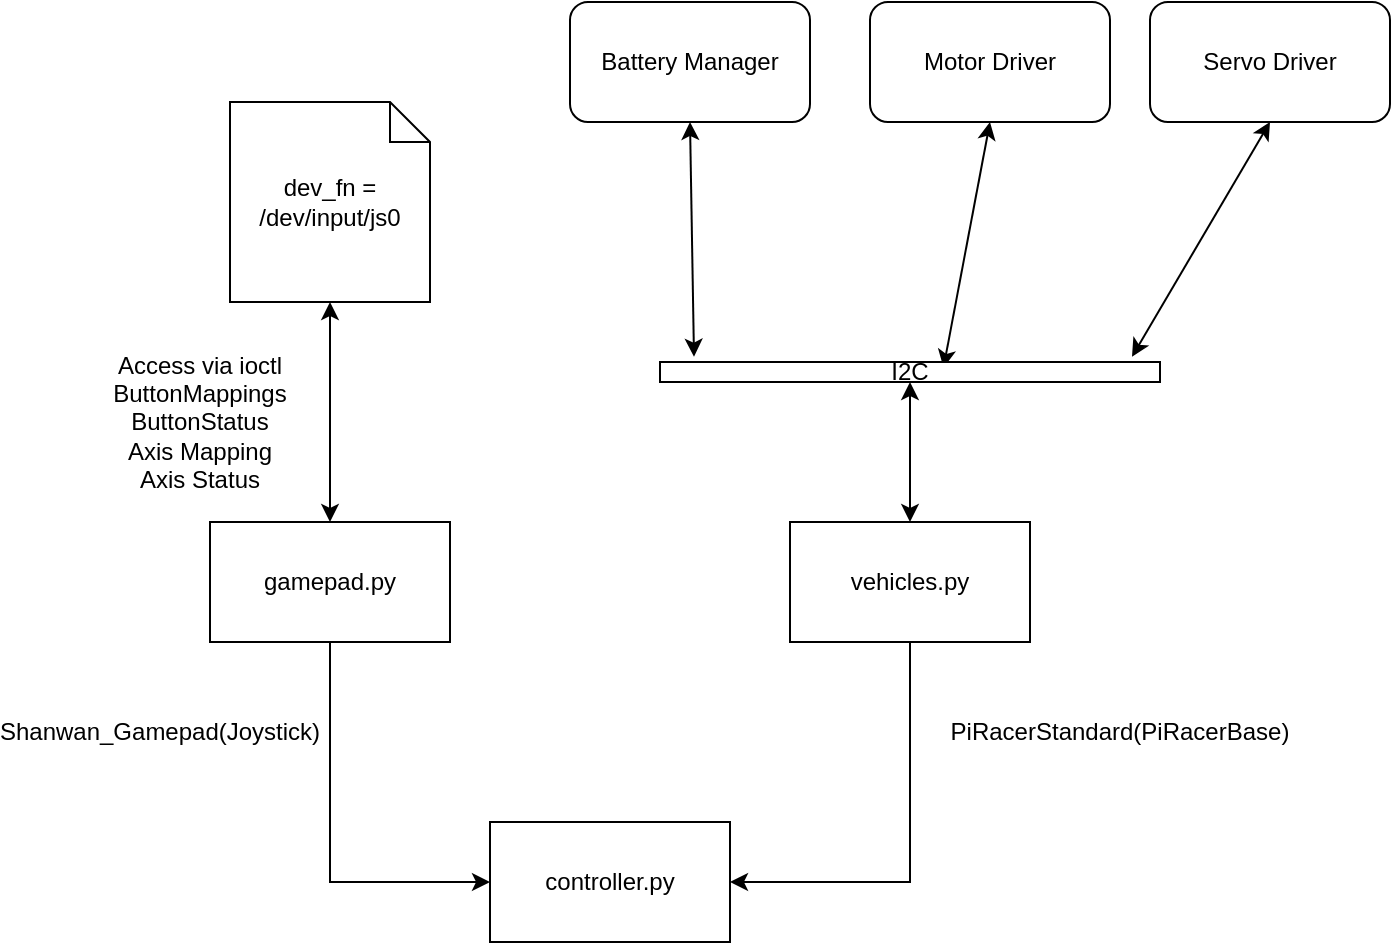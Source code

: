 <mxfile version="28.0.6">
  <diagram name="Page-1" id="FYOTbvxOGRMIklztdK79">
    <mxGraphModel dx="925" dy="545" grid="1" gridSize="10" guides="1" tooltips="1" connect="1" arrows="1" fold="1" page="1" pageScale="1" pageWidth="827" pageHeight="1169" background="none" math="0" shadow="0">
      <root>
        <mxCell id="0" />
        <mxCell id="1" parent="0" />
        <mxCell id="w2Ui2lzqdlFRNSxCaCsw-90" style="edgeStyle=orthogonalEdgeStyle;rounded=0;orthogonalLoop=1;jettySize=auto;html=1;entryX=0;entryY=0.5;entryDx=0;entryDy=0;exitX=0.5;exitY=1;exitDx=0;exitDy=0;" parent="1" source="w2Ui2lzqdlFRNSxCaCsw-83" target="w2Ui2lzqdlFRNSxCaCsw-85" edge="1">
          <mxGeometry relative="1" as="geometry">
            <mxPoint x="260" y="630" as="targetPoint" />
          </mxGeometry>
        </mxCell>
        <mxCell id="w2Ui2lzqdlFRNSxCaCsw-83" value="gamepad.py" style="rounded=0;whiteSpace=wrap;html=1;" parent="1" vertex="1">
          <mxGeometry x="200" y="520" width="120" height="60" as="geometry" />
        </mxCell>
        <mxCell id="w2Ui2lzqdlFRNSxCaCsw-91" style="rounded=0;orthogonalLoop=1;jettySize=auto;html=1;exitX=0.5;exitY=1;exitDx=0;exitDy=0;entryX=1;entryY=0.5;entryDx=0;entryDy=0;edgeStyle=orthogonalEdgeStyle;" parent="1" source="w2Ui2lzqdlFRNSxCaCsw-84" target="w2Ui2lzqdlFRNSxCaCsw-85" edge="1">
          <mxGeometry relative="1" as="geometry" />
        </mxCell>
        <mxCell id="w2Ui2lzqdlFRNSxCaCsw-84" value="vehicles.py" style="rounded=0;whiteSpace=wrap;html=1;" parent="1" vertex="1">
          <mxGeometry x="490" y="520" width="120" height="60" as="geometry" />
        </mxCell>
        <mxCell id="w2Ui2lzqdlFRNSxCaCsw-85" value="controller.py" style="rounded=0;whiteSpace=wrap;html=1;" parent="1" vertex="1">
          <mxGeometry x="340" y="670" width="120" height="60" as="geometry" />
        </mxCell>
        <mxCell id="w2Ui2lzqdlFRNSxCaCsw-86" value="dev_fn = /dev/input/js0" style="shape=note;size=20;whiteSpace=wrap;html=1;" parent="1" vertex="1">
          <mxGeometry x="210" y="310" width="100" height="100" as="geometry" />
        </mxCell>
        <mxCell id="w2Ui2lzqdlFRNSxCaCsw-92" value="" style="endArrow=classic;startArrow=classic;html=1;rounded=0;exitX=0.5;exitY=0;exitDx=0;exitDy=0;entryX=0.5;entryY=1;entryDx=0;entryDy=0;entryPerimeter=0;" parent="1" source="w2Ui2lzqdlFRNSxCaCsw-83" target="w2Ui2lzqdlFRNSxCaCsw-86" edge="1">
          <mxGeometry width="50" height="50" relative="1" as="geometry">
            <mxPoint x="340" y="510" as="sourcePoint" />
            <mxPoint x="390" y="460" as="targetPoint" />
          </mxGeometry>
        </mxCell>
        <mxCell id="DSaPIOJ2EWbx4O7N3PU3-1" value="Access via ioctl&lt;div&gt;ButtonMappings&lt;/div&gt;&lt;div&gt;ButtonStatus&lt;/div&gt;&lt;div&gt;Axis Mapping&lt;/div&gt;&lt;div&gt;Axis Status&lt;/div&gt;" style="text;html=1;align=center;verticalAlign=middle;whiteSpace=wrap;rounded=0;" vertex="1" parent="1">
          <mxGeometry x="150" y="450" width="90" height="40" as="geometry" />
        </mxCell>
        <mxCell id="DSaPIOJ2EWbx4O7N3PU3-2" value="Shanwan_Gamepad(Joystick)" style="text;html=1;align=center;verticalAlign=middle;whiteSpace=wrap;rounded=0;" vertex="1" parent="1">
          <mxGeometry x="120" y="610" width="110" height="30" as="geometry" />
        </mxCell>
        <mxCell id="DSaPIOJ2EWbx4O7N3PU3-3" value="PiRacerStandard(PiRacerBase)" style="text;html=1;align=center;verticalAlign=middle;whiteSpace=wrap;rounded=0;" vertex="1" parent="1">
          <mxGeometry x="600" y="610" width="110" height="30" as="geometry" />
        </mxCell>
        <mxCell id="DSaPIOJ2EWbx4O7N3PU3-5" value="Battery Manager" style="rounded=1;whiteSpace=wrap;html=1;" vertex="1" parent="1">
          <mxGeometry x="380" y="260" width="120" height="60" as="geometry" />
        </mxCell>
        <mxCell id="DSaPIOJ2EWbx4O7N3PU3-6" value="Motor Driver" style="rounded=1;whiteSpace=wrap;html=1;" vertex="1" parent="1">
          <mxGeometry x="530" y="260" width="120" height="60" as="geometry" />
        </mxCell>
        <mxCell id="DSaPIOJ2EWbx4O7N3PU3-7" value="Servo Driver" style="rounded=1;whiteSpace=wrap;html=1;" vertex="1" parent="1">
          <mxGeometry x="670" y="260" width="120" height="60" as="geometry" />
        </mxCell>
        <mxCell id="DSaPIOJ2EWbx4O7N3PU3-10" value="" style="endArrow=classic;startArrow=classic;html=1;rounded=0;entryX=0.5;entryY=1;entryDx=0;entryDy=0;exitX=0.068;exitY=-0.265;exitDx=0;exitDy=0;exitPerimeter=0;" edge="1" parent="1" source="DSaPIOJ2EWbx4O7N3PU3-12" target="DSaPIOJ2EWbx4O7N3PU3-5">
          <mxGeometry width="50" height="50" relative="1" as="geometry">
            <mxPoint x="470" y="400" as="sourcePoint" />
            <mxPoint x="390" y="380" as="targetPoint" />
          </mxGeometry>
        </mxCell>
        <mxCell id="DSaPIOJ2EWbx4O7N3PU3-11" value="" style="endArrow=classic;startArrow=classic;html=1;rounded=0;entryX=0.5;entryY=1;entryDx=0;entryDy=0;exitX=0.567;exitY=0.284;exitDx=0;exitDy=0;exitPerimeter=0;" edge="1" parent="1" source="DSaPIOJ2EWbx4O7N3PU3-12" target="DSaPIOJ2EWbx4O7N3PU3-6">
          <mxGeometry width="50" height="50" relative="1" as="geometry">
            <mxPoint x="550" y="410" as="sourcePoint" />
            <mxPoint x="390" y="380" as="targetPoint" />
          </mxGeometry>
        </mxCell>
        <mxCell id="DSaPIOJ2EWbx4O7N3PU3-12" value="I2C" style="rounded=0;whiteSpace=wrap;html=1;" vertex="1" parent="1">
          <mxGeometry x="425" y="440" width="250" height="10" as="geometry" />
        </mxCell>
        <mxCell id="DSaPIOJ2EWbx4O7N3PU3-14" value="" style="endArrow=classic;startArrow=classic;html=1;rounded=0;entryX=0.5;entryY=1;entryDx=0;entryDy=0;exitX=0.944;exitY=-0.265;exitDx=0;exitDy=0;exitPerimeter=0;" edge="1" parent="1" source="DSaPIOJ2EWbx4O7N3PU3-12" target="DSaPIOJ2EWbx4O7N3PU3-7">
          <mxGeometry width="50" height="50" relative="1" as="geometry">
            <mxPoint x="700" y="450" as="sourcePoint" />
            <mxPoint x="723" y="327" as="targetPoint" />
          </mxGeometry>
        </mxCell>
        <mxCell id="DSaPIOJ2EWbx4O7N3PU3-16" value="" style="endArrow=classic;startArrow=classic;html=1;rounded=0;exitX=0.5;exitY=0;exitDx=0;exitDy=0;entryX=0.5;entryY=1;entryDx=0;entryDy=0;" edge="1" parent="1" source="w2Ui2lzqdlFRNSxCaCsw-84" target="DSaPIOJ2EWbx4O7N3PU3-12">
          <mxGeometry width="50" height="50" relative="1" as="geometry">
            <mxPoint x="440" y="350" as="sourcePoint" />
            <mxPoint x="490" y="300" as="targetPoint" />
          </mxGeometry>
        </mxCell>
      </root>
    </mxGraphModel>
  </diagram>
</mxfile>
